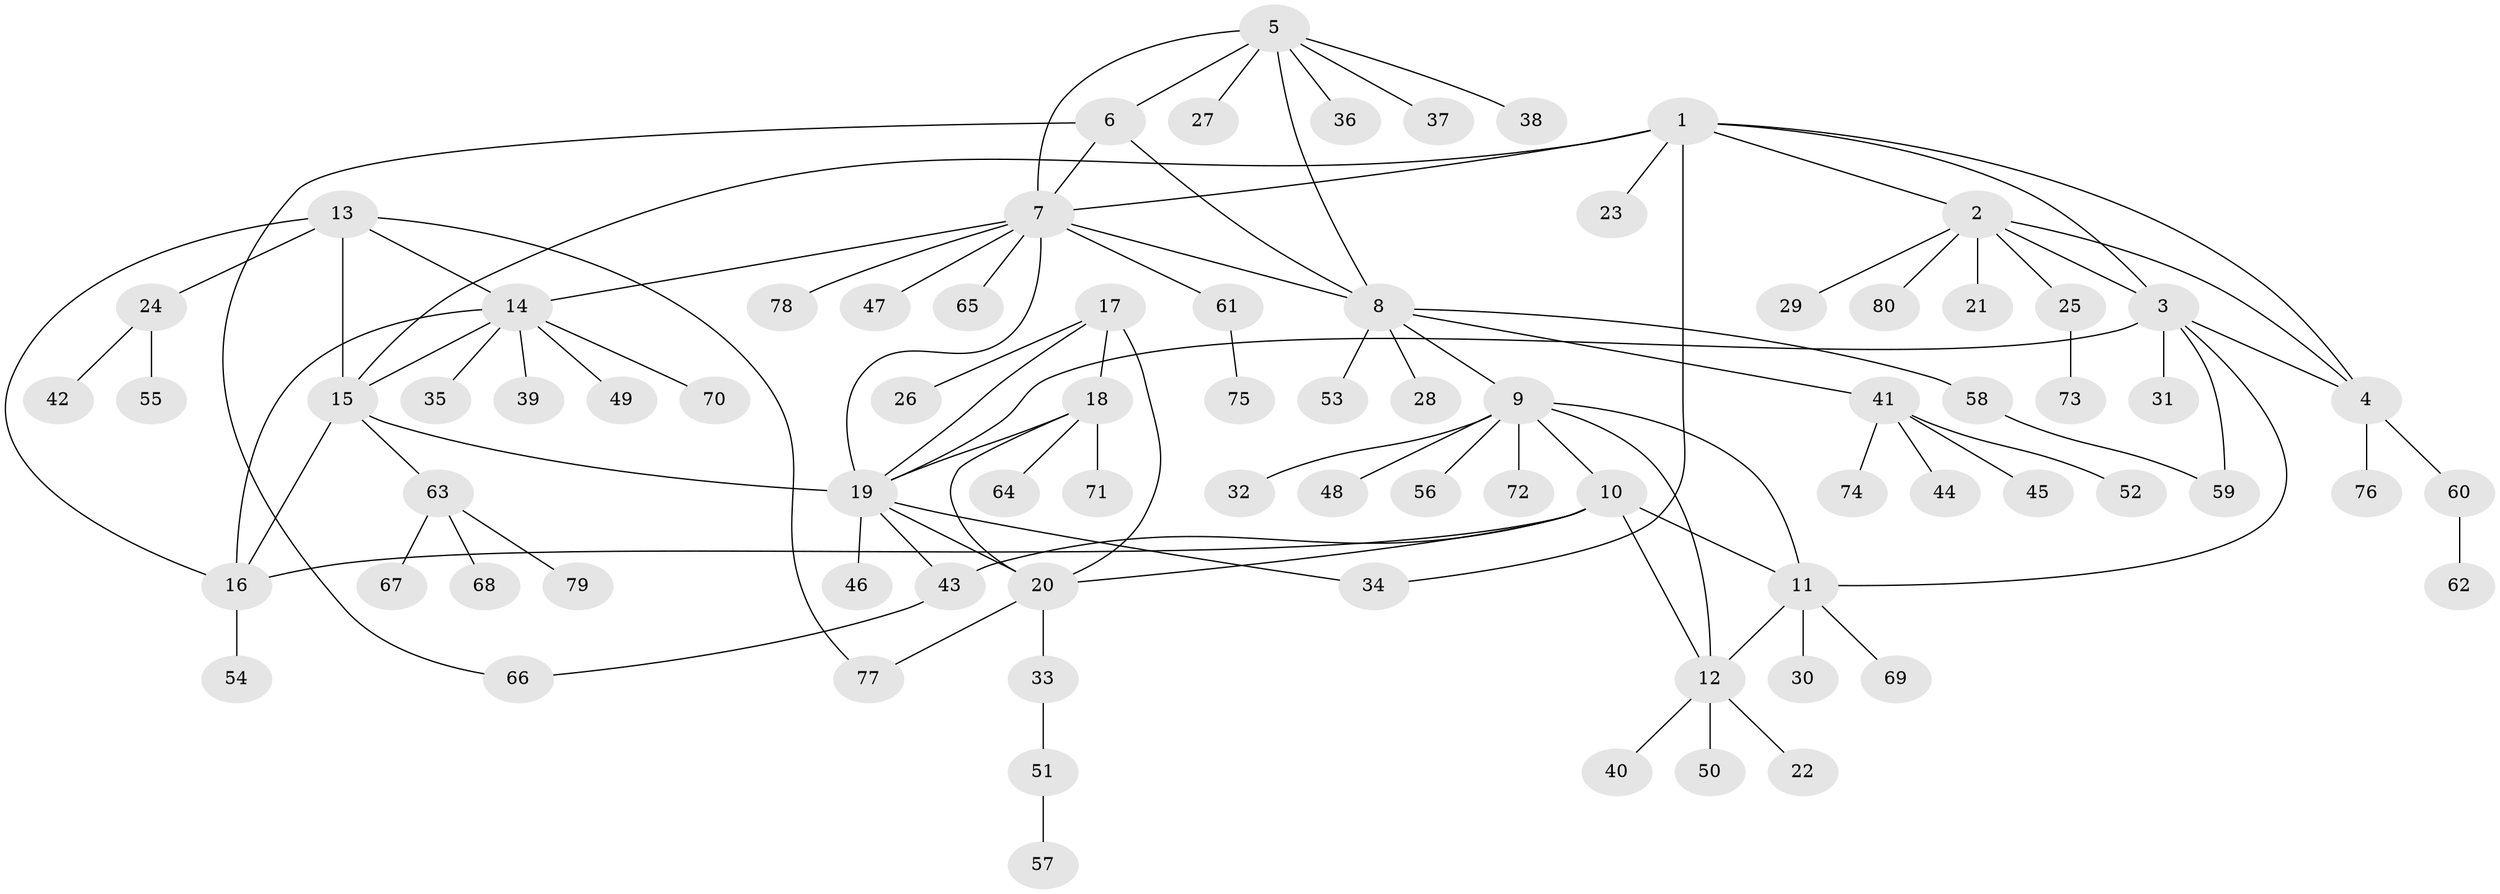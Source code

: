 // Generated by graph-tools (version 1.1) at 2025/02/03/09/25 03:02:34]
// undirected, 80 vertices, 105 edges
graph export_dot {
graph [start="1"]
  node [color=gray90,style=filled];
  1;
  2;
  3;
  4;
  5;
  6;
  7;
  8;
  9;
  10;
  11;
  12;
  13;
  14;
  15;
  16;
  17;
  18;
  19;
  20;
  21;
  22;
  23;
  24;
  25;
  26;
  27;
  28;
  29;
  30;
  31;
  32;
  33;
  34;
  35;
  36;
  37;
  38;
  39;
  40;
  41;
  42;
  43;
  44;
  45;
  46;
  47;
  48;
  49;
  50;
  51;
  52;
  53;
  54;
  55;
  56;
  57;
  58;
  59;
  60;
  61;
  62;
  63;
  64;
  65;
  66;
  67;
  68;
  69;
  70;
  71;
  72;
  73;
  74;
  75;
  76;
  77;
  78;
  79;
  80;
  1 -- 2;
  1 -- 3;
  1 -- 4;
  1 -- 7;
  1 -- 15;
  1 -- 23;
  1 -- 34;
  2 -- 3;
  2 -- 4;
  2 -- 21;
  2 -- 25;
  2 -- 29;
  2 -- 80;
  3 -- 4;
  3 -- 11;
  3 -- 19;
  3 -- 31;
  3 -- 59;
  4 -- 60;
  4 -- 76;
  5 -- 6;
  5 -- 7;
  5 -- 8;
  5 -- 27;
  5 -- 36;
  5 -- 37;
  5 -- 38;
  6 -- 7;
  6 -- 8;
  6 -- 66;
  7 -- 8;
  7 -- 14;
  7 -- 19;
  7 -- 47;
  7 -- 61;
  7 -- 65;
  7 -- 78;
  8 -- 9;
  8 -- 28;
  8 -- 41;
  8 -- 53;
  8 -- 58;
  9 -- 10;
  9 -- 11;
  9 -- 12;
  9 -- 32;
  9 -- 48;
  9 -- 56;
  9 -- 72;
  10 -- 11;
  10 -- 12;
  10 -- 16;
  10 -- 20;
  10 -- 43;
  11 -- 12;
  11 -- 30;
  11 -- 69;
  12 -- 22;
  12 -- 40;
  12 -- 50;
  13 -- 14;
  13 -- 15;
  13 -- 16;
  13 -- 24;
  13 -- 77;
  14 -- 15;
  14 -- 16;
  14 -- 35;
  14 -- 39;
  14 -- 49;
  14 -- 70;
  15 -- 16;
  15 -- 19;
  15 -- 63;
  16 -- 54;
  17 -- 18;
  17 -- 19;
  17 -- 20;
  17 -- 26;
  18 -- 19;
  18 -- 20;
  18 -- 64;
  18 -- 71;
  19 -- 20;
  19 -- 34;
  19 -- 43;
  19 -- 46;
  20 -- 33;
  20 -- 77;
  24 -- 42;
  24 -- 55;
  25 -- 73;
  33 -- 51;
  41 -- 44;
  41 -- 45;
  41 -- 52;
  41 -- 74;
  43 -- 66;
  51 -- 57;
  58 -- 59;
  60 -- 62;
  61 -- 75;
  63 -- 67;
  63 -- 68;
  63 -- 79;
}
